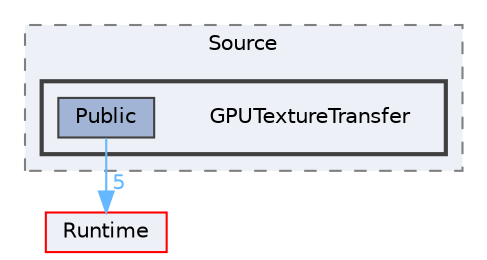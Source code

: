 digraph "GPUTextureTransfer"
{
 // INTERACTIVE_SVG=YES
 // LATEX_PDF_SIZE
  bgcolor="transparent";
  edge [fontname=Helvetica,fontsize=10,labelfontname=Helvetica,labelfontsize=10];
  node [fontname=Helvetica,fontsize=10,shape=box,height=0.2,width=0.4];
  compound=true
  subgraph clusterdir_eb09b2bb8ad743da068358064e0ee1c1 {
    graph [ bgcolor="#edf0f7", pencolor="grey50", label="Source", fontname=Helvetica,fontsize=10 style="filled,dashed", URL="dir_eb09b2bb8ad743da068358064e0ee1c1.html",tooltip=""]
  subgraph clusterdir_646da519de0ebd02fff0ec13a2f5fe74 {
    graph [ bgcolor="#edf0f7", pencolor="grey25", label="", fontname=Helvetica,fontsize=10 style="filled,bold", URL="dir_646da519de0ebd02fff0ec13a2f5fe74.html",tooltip=""]
    dir_646da519de0ebd02fff0ec13a2f5fe74 [shape=plaintext, label="GPUTextureTransfer"];
  dir_f3537898bd18e9bc11c6a29099499a50 [label="Public", fillcolor="#a2b4d6", color="grey25", style="filled", URL="dir_f3537898bd18e9bc11c6a29099499a50.html",tooltip=""];
  }
  }
  dir_7536b172fbd480bfd146a1b1acd6856b [label="Runtime", fillcolor="#edf0f7", color="red", style="filled", URL="dir_7536b172fbd480bfd146a1b1acd6856b.html",tooltip=""];
  dir_f3537898bd18e9bc11c6a29099499a50->dir_7536b172fbd480bfd146a1b1acd6856b [headlabel="5", labeldistance=1.5 headhref="dir_000836_000984.html" href="dir_000836_000984.html" color="steelblue1" fontcolor="steelblue1"];
}
